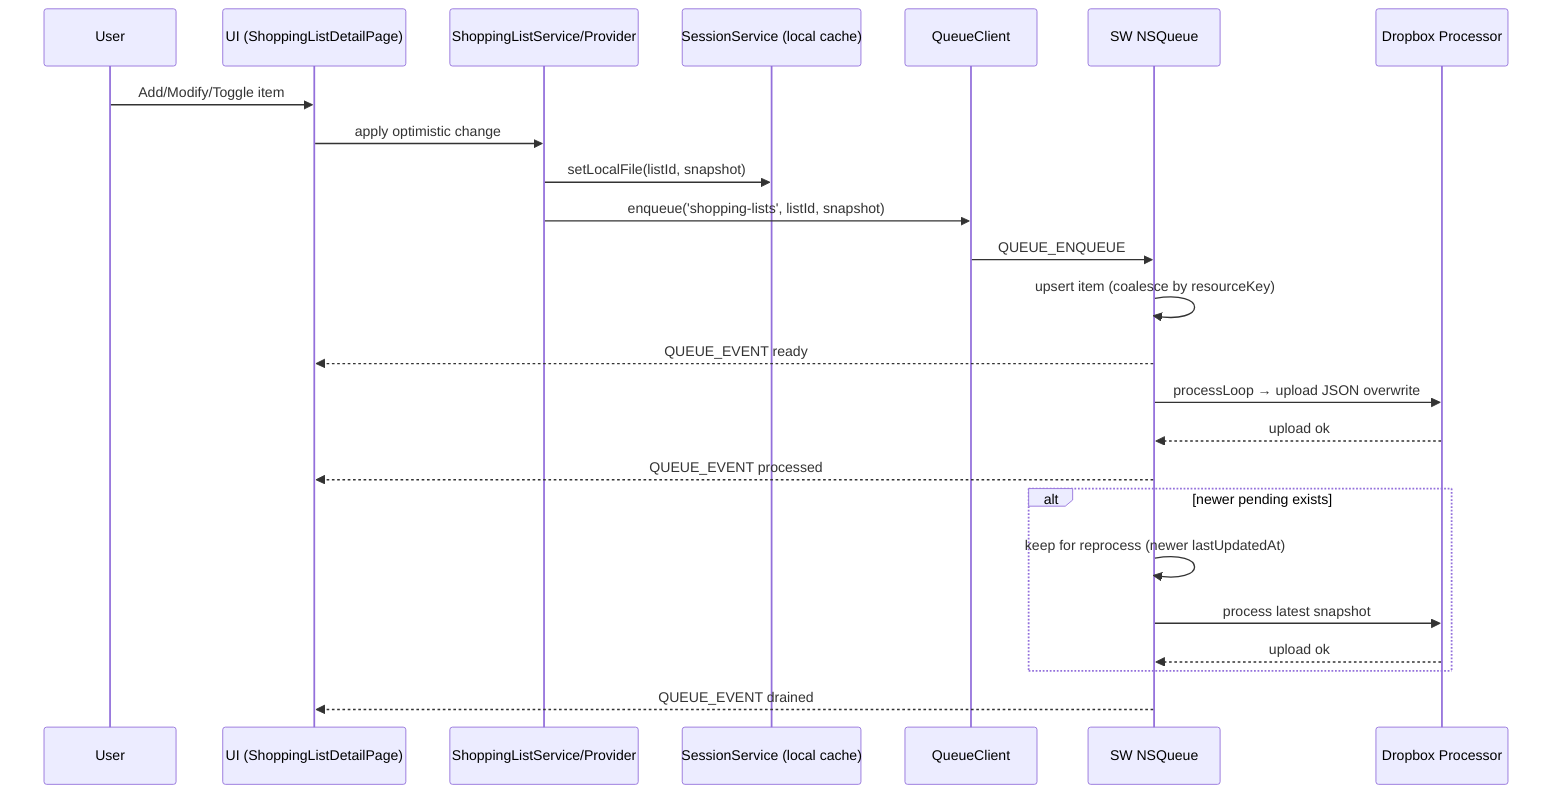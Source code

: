 sequenceDiagram
  participant U as User
  participant UI as UI (ShoppingListDetailPage)
  participant S as ShoppingListService/Provider
  participant SS as SessionService (local cache)
  participant QC as QueueClient
  participant SW as SW NSQueue
  participant DP as Dropbox Processor

  U->>UI: Add/Modify/Toggle item
  UI->>S: apply optimistic change
  S->>SS: setLocalFile(listId, snapshot)
  S->>QC: enqueue('shopping-lists', listId, snapshot)
  QC->>SW: QUEUE_ENQUEUE
  SW->>SW: upsert item (coalesce by resourceKey)
  SW-->>UI: QUEUE_EVENT ready
  SW->>DP: processLoop → upload JSON overwrite
  DP-->>SW: upload ok
  SW-->>UI: QUEUE_EVENT processed
  alt newer pending exists
    SW->>SW: keep for reprocess (newer lastUpdatedAt)
    SW->>DP: process latest snapshot
    DP-->>SW: upload ok
  end
  SW-->>UI: QUEUE_EVENT drained